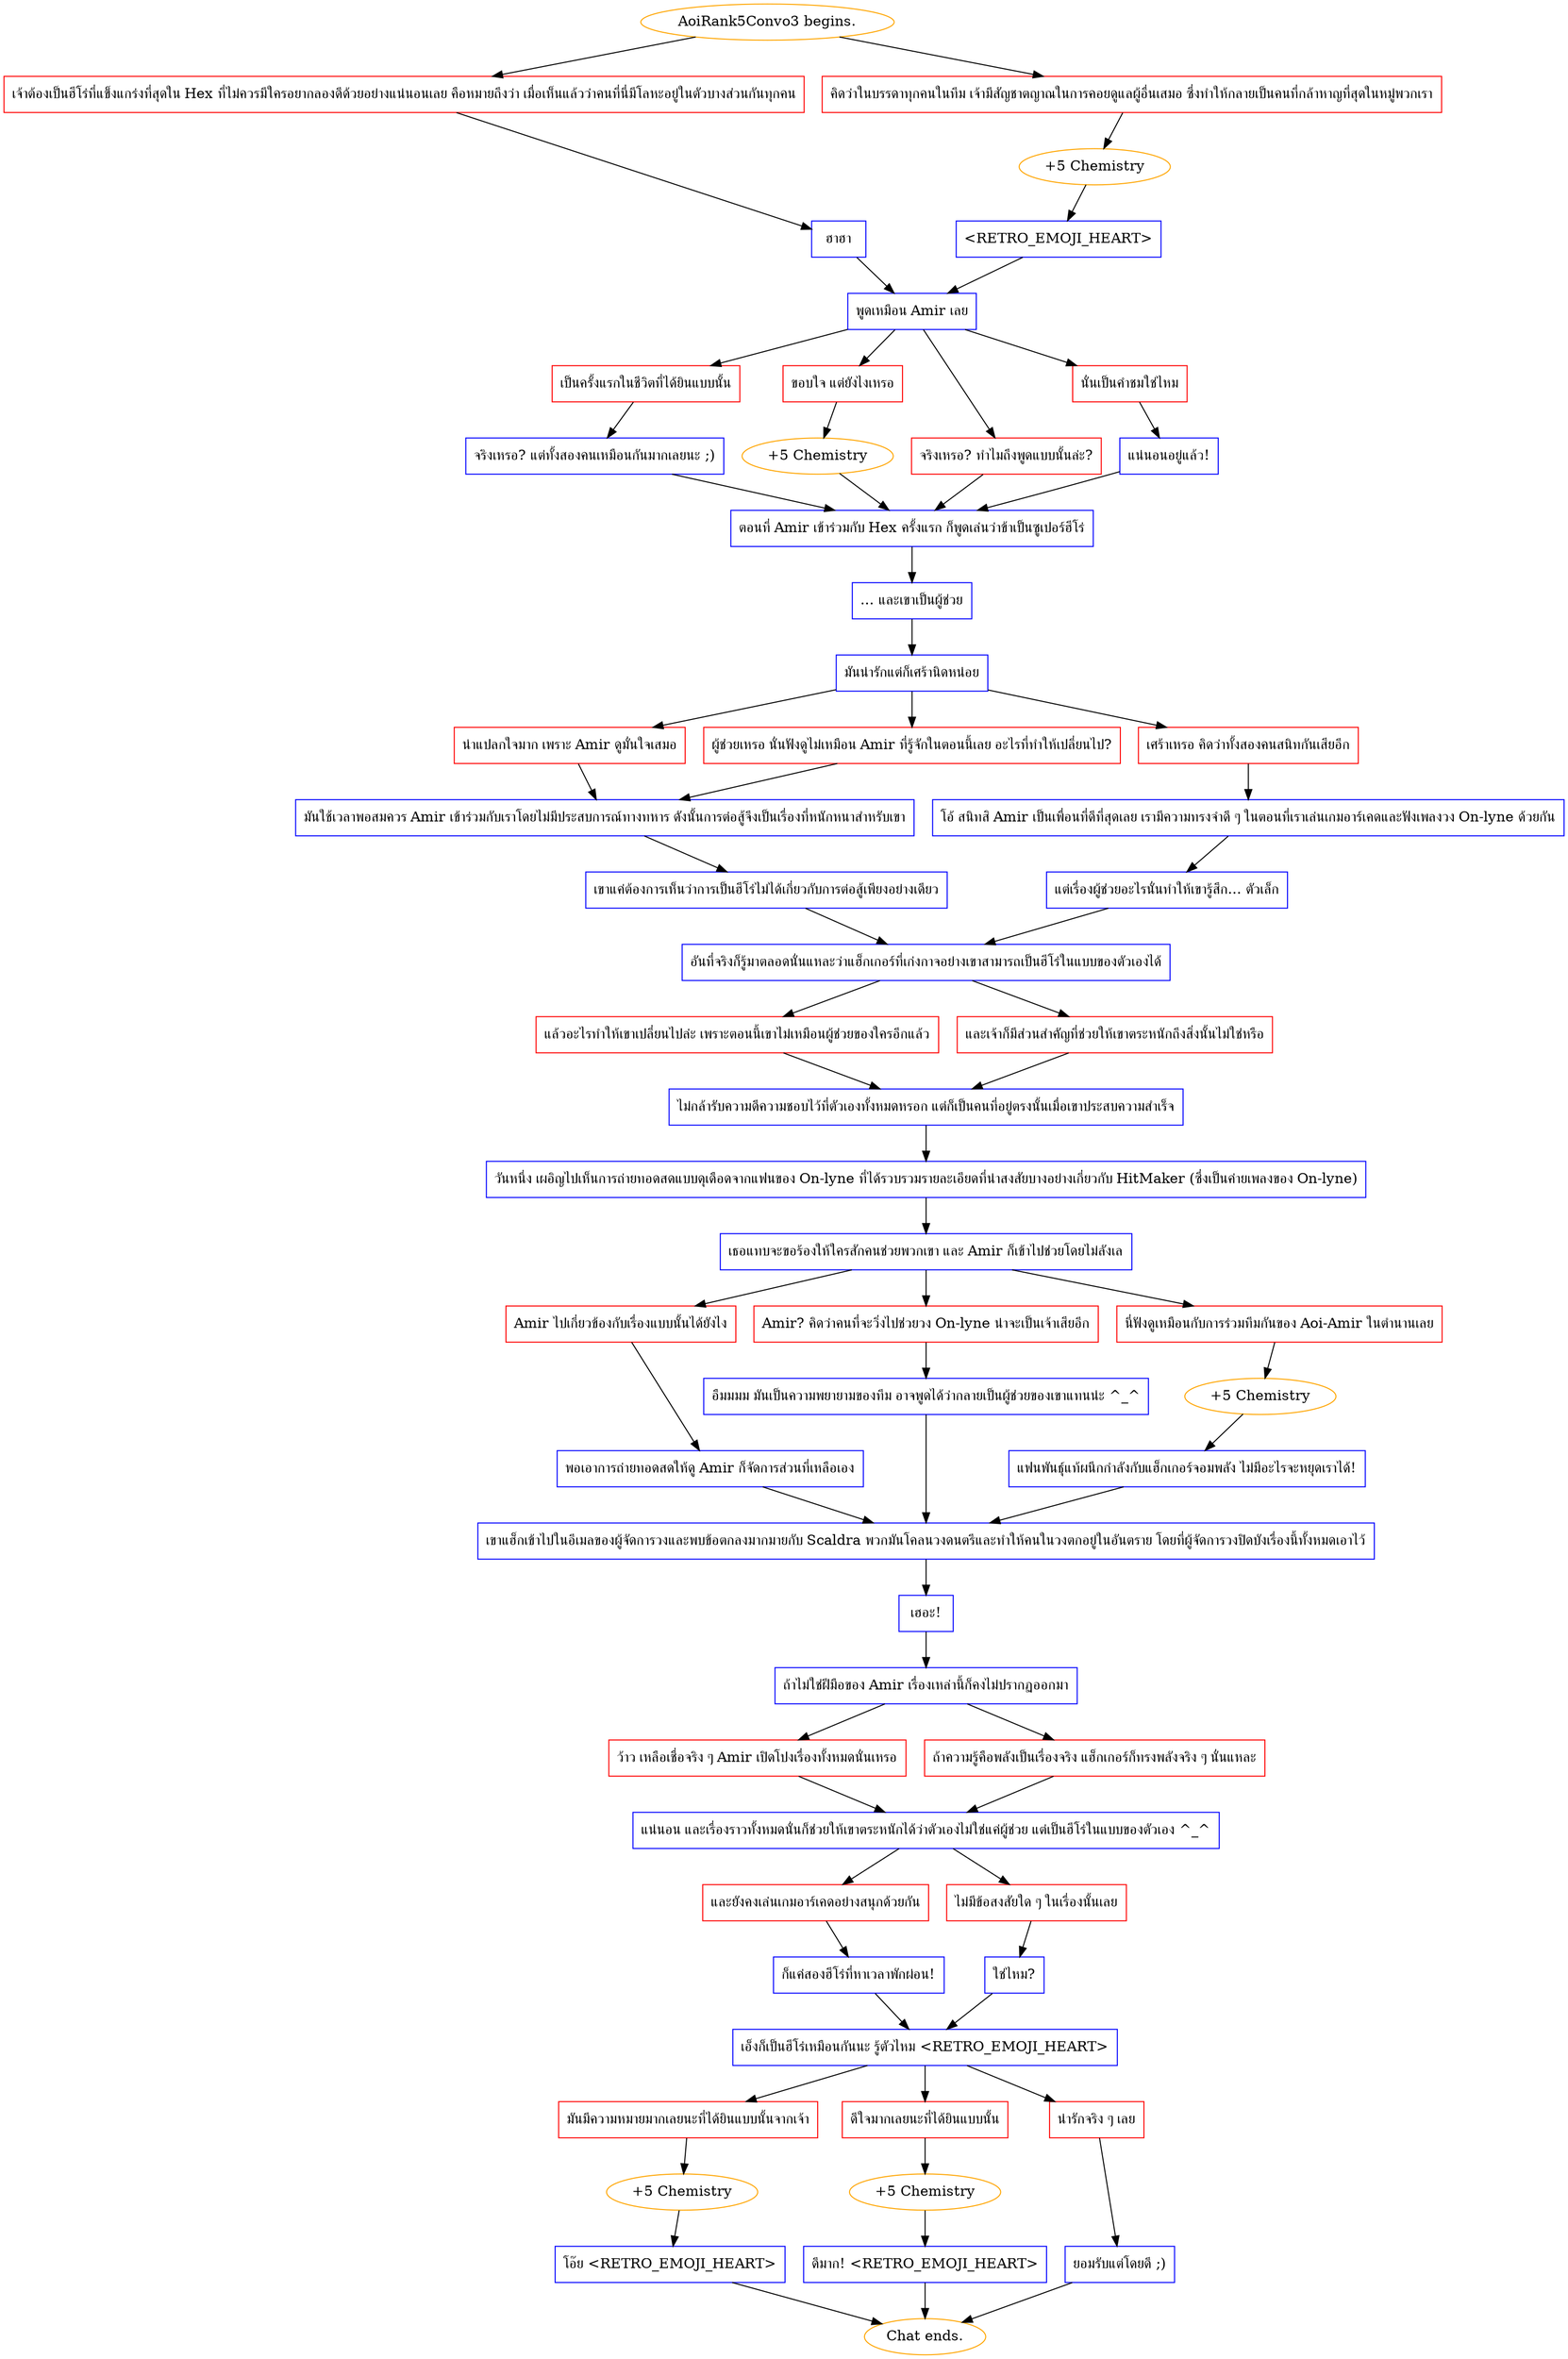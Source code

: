 digraph {
	"AoiRank5Convo3 begins." [color=orange];
		"AoiRank5Convo3 begins." -> j843968052;
		"AoiRank5Convo3 begins." -> j1025650570;
	j843968052 [label="เจ้าต้องเป็นฮีโร่ที่แข็งแกร่งที่สุดใน Hex ที่ไม่ควรมีใครอยากลองดีด้วยอย่างแน่นอนเลย คือหมายถึงว่า เมื่อเห็นแล้วว่าคนที่นี่มีโลหะอยู่ในตัวบางส่วนกันทุกคน",shape=box,color=red];
		j843968052 -> j4075437876;
	j1025650570 [label="คิดว่าในบรรดาทุกคนในทีม เจ้ามีสัญชาตญาณในการคอยดูแลผู้อื่นเสมอ ซึ่งทำให้กลายเป็นคนที่กล้าหาญที่สุดในหมู่พวกเรา",shape=box,color=red];
		j1025650570 -> j3497513249;
	j4075437876 [label="ฮาฮา",shape=box,color=blue];
		j4075437876 -> j687406130;
	j3497513249 [label="+5 Chemistry",color=orange];
		j3497513249 -> j3927109026;
	j687406130 [label="พูดเหมือน Amir เลย",shape=box,color=blue];
		j687406130 -> j2055580389;
		j687406130 -> j704270331;
		j687406130 -> j874769502;
		j687406130 -> j3537308517;
	j3927109026 [label="<RETRO_EMOJI_HEART>",shape=box,color=blue];
		j3927109026 -> j687406130;
	j2055580389 [label="เป็นครั้งแรกในชีวิตที่ได้ยินแบบนั้น",shape=box,color=red];
		j2055580389 -> j1493990342;
	j704270331 [label="ขอบใจ แต่ยังไงเหรอ",shape=box,color=red];
		j704270331 -> j4154671031;
	j874769502 [label="จริงเหรอ? ทำไมถึงพูดแบบนั้นล่ะ?",shape=box,color=red];
		j874769502 -> j4232488007;
	j3537308517 [label="นั่นเป็นคำชมใช่ไหม",shape=box,color=red];
		j3537308517 -> j940290379;
	j1493990342 [label="จริงเหรอ? แต่ทั้งสองคนเหมือนกันมากเลยนะ ;)",shape=box,color=blue];
		j1493990342 -> j4232488007;
	j4154671031 [label="+5 Chemistry",color=orange];
		j4154671031 -> j4232488007;
	j4232488007 [label="ตอนที่ Amir เข้าร่วมกับ Hex ครั้งแรก ก็พูดเล่นว่าข้าเป็นซูเปอร์ฮีโร่",shape=box,color=blue];
		j4232488007 -> j2679671713;
	j940290379 [label="แน่นอนอยู่แล้ว!",shape=box,color=blue];
		j940290379 -> j4232488007;
	j2679671713 [label="... และเขาเป็นผู้ช่วย",shape=box,color=blue];
		j2679671713 -> j170028048;
	j170028048 [label="มันน่ารักแต่ก็เศร้านิดหน่อย",shape=box,color=blue];
		j170028048 -> j4244223928;
		j170028048 -> j1596702338;
		j170028048 -> j833070822;
	j4244223928 [label="น่าแปลกใจมาก เพราะ Amir ดูมั่นใจเสมอ",shape=box,color=red];
		j4244223928 -> j2273867056;
	j1596702338 [label="ผู้ช่วยเหรอ นั่นฟังดูไม่เหมือน Amir ที่รู้จักในตอนนี้เลย อะไรที่ทำให้เปลี่ยนไป?",shape=box,color=red];
		j1596702338 -> j2273867056;
	j833070822 [label="เศร้าเหรอ คิดว่าทั้งสองคนสนิทกันเสียอีก",shape=box,color=red];
		j833070822 -> j2055002658;
	j2273867056 [label="มันใช้เวลาพอสมควร Amir เข้าร่วมกับเราโดยไม่มีประสบการณ์ทางทหาร ดังนั้นการต่อสู้จึงเป็นเรื่องที่หนักหนาสำหรับเขา",shape=box,color=blue];
		j2273867056 -> j3213454029;
	j2055002658 [label="โอ้ สนิทสิ Amir เป็นเพื่อนที่ดีที่สุดเลย เรามีความทรงจำดี ๆ ในตอนที่เราเล่นเกมอาร์เคดและฟังเพลงวง On-lyne ด้วยกัน",shape=box,color=blue];
		j2055002658 -> j2233226728;
	j3213454029 [label="เขาแค่ต้องการเห็นว่าการเป็นฮีโร่ไม่ได้เกี่ยวกับการต่อสู้เพียงอย่างเดียว",shape=box,color=blue];
		j3213454029 -> j1409882760;
	j2233226728 [label="แต่เรื่องผู้ช่วยอะไรนั่นทำให้เขารู้สึก... ตัวเล็ก",shape=box,color=blue];
		j2233226728 -> j1409882760;
	j1409882760 [label="อันที่จริงก็รู้มาตลอดนั่นแหละว่าแฮ็กเกอร์ที่เก่งกาจอย่างเขาสามารถเป็นฮีโร่ในแบบของตัวเองได้",shape=box,color=blue];
		j1409882760 -> j939920914;
		j1409882760 -> j3618836127;
	j939920914 [label="แล้วอะไรทำให้เขาเปลี่ยนไปล่ะ เพราะตอนนี้เขาไม่เหมือนผู้ช่วยของใครอีกแล้ว",shape=box,color=red];
		j939920914 -> j2893632566;
	j3618836127 [label="และเจ้าก็มีส่วนสำคัญที่ช่วยให้เขาตระหนักถึงสิ่งนั้นไม่ใช่หรือ",shape=box,color=red];
		j3618836127 -> j2893632566;
	j2893632566 [label="ไม่กล้ารับความดีความชอบไว้ที่ตัวเองทั้งหมดหรอก แต่ก็เป็นคนที่อยู่ตรงนั้นเมื่อเขาประสบความสำเร็จ",shape=box,color=blue];
		j2893632566 -> j3518275227;
	j3518275227 [label="วันหนึ่ง เผอิญไปเห็นการถ่ายทอดสดแบบดุเดือดจากแฟนของ On-lyne ที่ได้รวบรวมรายละเอียดที่น่าสงสัยบางอย่างเกี่ยวกับ HitMaker (ซึ่งเป็นค่ายเพลงของ On-lyne)",shape=box,color=blue];
		j3518275227 -> j708508725;
	j708508725 [label="เธอแทบจะขอร้องให้ใครสักคนช่วยพวกเขา และ Amir ก็เข้าไปช่วยโดยไม่ลังเล",shape=box,color=blue];
		j708508725 -> j1147091040;
		j708508725 -> j2551252771;
		j708508725 -> j3486792259;
	j1147091040 [label="Amir ไปเกี่ยวข้องกับเรื่องแบบนั้นได้ยังไง",shape=box,color=red];
		j1147091040 -> j1233981824;
	j2551252771 [label="Amir? คิดว่าคนที่จะวิ่งไปช่วยวง On-lyne น่าจะเป็นเจ้าเสียอีก",shape=box,color=red];
		j2551252771 -> j3719881576;
	j3486792259 [label="นี่ฟังดูเหมือนกับการร่วมทีมกันของ Aoi-Amir ในตำนานเลย",shape=box,color=red];
		j3486792259 -> j300952206;
	j1233981824 [label="พอเอาการถ่ายทอดสดให้ดู Amir ก็จัดการส่วนที่เหลือเอง",shape=box,color=blue];
		j1233981824 -> j2801597927;
	j3719881576 [label="อืมมมม มันเป็นความพยายามของทีม อาจพูดได้ว่ากลายเป็นผู้ช่วยของเขาแทนน่ะ ^_^",shape=box,color=blue];
		j3719881576 -> j2801597927;
	j300952206 [label="+5 Chemistry",color=orange];
		j300952206 -> j3908628948;
	j2801597927 [label="เขาแฮ็กเข้าไปในอีเมลของผู้จัดการวงและพบข้อตกลงมากมายกับ Scaldra พวกมันโคลนวงดนตรีและทำให้คนในวงตกอยู่ในอันตราย โดยที่ผู้จัดการวงปิดบังเรื่องนี้ทั้งหมดเอาไว้",shape=box,color=blue];
		j2801597927 -> j3843350796;
	j3908628948 [label="แฟนพันธุ์แท้ผนึกกำลังกับแฮ็กเกอร์จอมพลัง ไม่มีอะไรจะหยุดเราได้!",shape=box,color=blue];
		j3908628948 -> j2801597927;
	j3843350796 [label="เฮอะ!",shape=box,color=blue];
		j3843350796 -> j4272937341;
	j4272937341 [label="ถ้าไม่ใช่ฝีมือของ Amir เรื่องเหล่านี้ก็คงไม่ปรากฏออกมา",shape=box,color=blue];
		j4272937341 -> j2794134075;
		j4272937341 -> j172318053;
	j2794134075 [label="ว้าว เหลือเชื่อจริง ๆ Amir เปิดโปงเรื่องทั้งหมดนั่นเหรอ",shape=box,color=red];
		j2794134075 -> j83854573;
	j172318053 [label="ถ้าความรู้คือพลังเป็นเรื่องจริง แฮ็กเกอร์ก็ทรงพลังจริง ๆ นั่นแหละ",shape=box,color=red];
		j172318053 -> j83854573;
	j83854573 [label="แน่นอน และเรื่องราวทั้งหมดนั่นก็ช่วยให้เขาตระหนักได้ว่าตัวเองไม่ใช่แค่ผู้ช่วย แต่เป็นฮีโร่ในแบบของตัวเอง ^_^",shape=box,color=blue];
		j83854573 -> j2745284734;
		j83854573 -> j990247182;
	j2745284734 [label="และยังคงเล่นเกมอาร์เคดอย่างสนุกด้วยกัน",shape=box,color=red];
		j2745284734 -> j3891499043;
	j990247182 [label="ไม่มีข้อสงสัยใด ๆ ในเรื่องนั้นเลย",shape=box,color=red];
		j990247182 -> j1188312083;
	j3891499043 [label="ก็แค่สองฮีโร่ที่หาเวลาพักผ่อน!",shape=box,color=blue];
		j3891499043 -> j784739136;
	j1188312083 [label="ใช่ไหม?",shape=box,color=blue];
		j1188312083 -> j784739136;
	j784739136 [label="เอ็งก็เป็นฮีโร่เหมือนกันนะ รู้ตัวไหม <RETRO_EMOJI_HEART>",shape=box,color=blue];
		j784739136 -> j2754398828;
		j784739136 -> j2971466536;
		j784739136 -> j2796122622;
	j2754398828 [label="มันมีความหมายมากเลยนะที่ได้ยินแบบนั้นจากเจ้า",shape=box,color=red];
		j2754398828 -> j201720646;
	j2971466536 [label="ดีใจมากเลยนะที่ได้ยินแบบนั้น",shape=box,color=red];
		j2971466536 -> j1231597398;
	j2796122622 [label="น่ารักจริง ๆ เลย",shape=box,color=red];
		j2796122622 -> j1443991557;
	j201720646 [label="+5 Chemistry",color=orange];
		j201720646 -> j2183521974;
	j1231597398 [label="+5 Chemistry",color=orange];
		j1231597398 -> j388292963;
	j1443991557 [label="ยอมรับแต่โดยดี ;)",shape=box,color=blue];
		j1443991557 -> "Chat ends.";
	j2183521974 [label="โอ๊ย <RETRO_EMOJI_HEART>",shape=box,color=blue];
		j2183521974 -> "Chat ends.";
	j388292963 [label="ดีมาก! <RETRO_EMOJI_HEART>",shape=box,color=blue];
		j388292963 -> "Chat ends.";
	"Chat ends." [color=orange];
}
